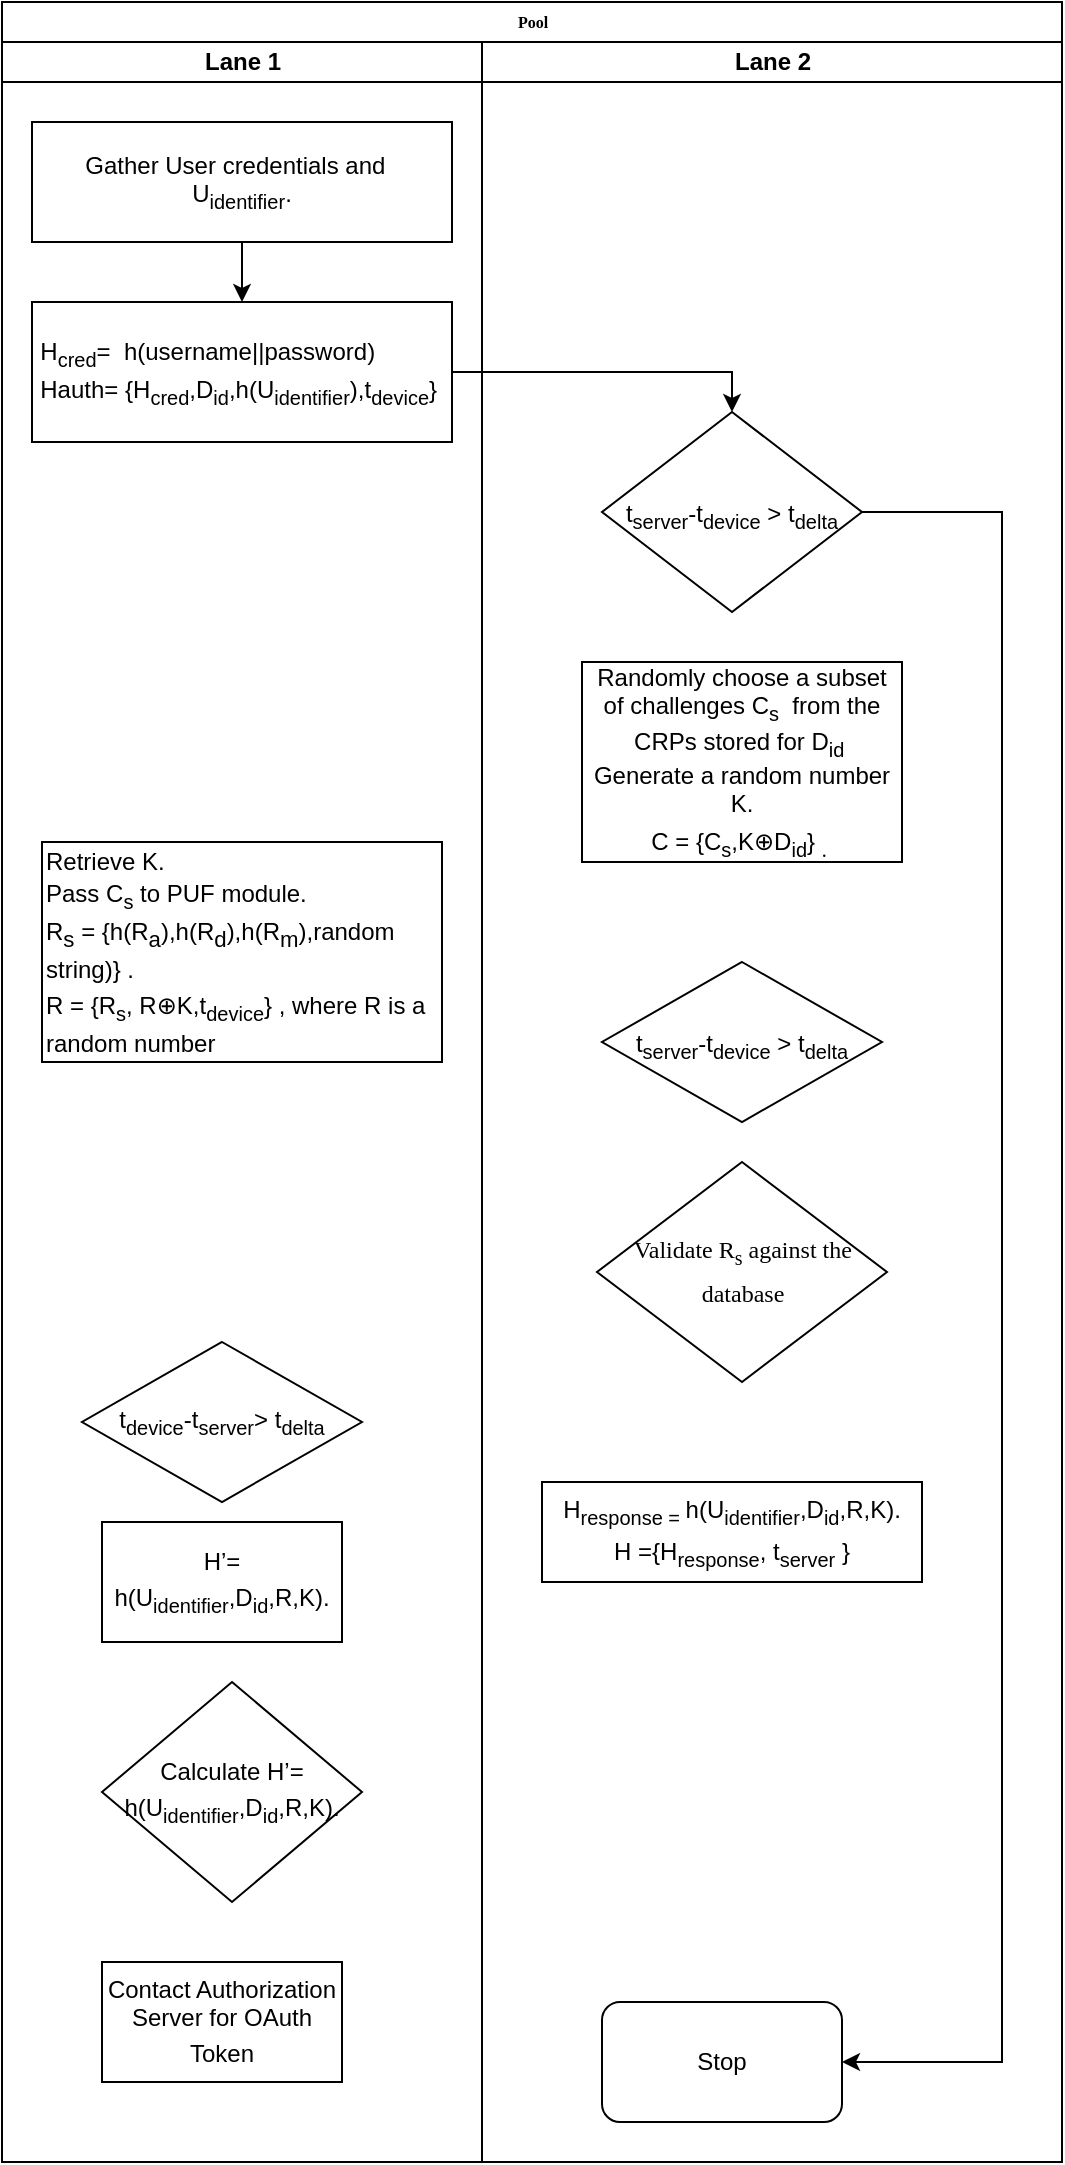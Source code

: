 <mxfile version="14.3.0" type="github">
  <diagram name="Page-1" id="74e2e168-ea6b-b213-b513-2b3c1d86103e">
    <mxGraphModel dx="1186" dy="747" grid="1" gridSize="10" guides="1" tooltips="1" connect="1" arrows="1" fold="1" page="1" pageScale="1" pageWidth="1100" pageHeight="850" background="#ffffff" math="0" shadow="0">
      <root>
        <mxCell id="0" />
        <mxCell id="1" parent="0" />
        <mxCell id="77e6c97f196da883-1" value="Pool" style="swimlane;html=1;childLayout=stackLayout;startSize=20;rounded=0;shadow=0;labelBackgroundColor=none;strokeWidth=1;fontFamily=Verdana;fontSize=8;align=center;" parent="1" vertex="1">
          <mxGeometry x="400" y="40" width="530" height="1080" as="geometry" />
        </mxCell>
        <mxCell id="77e6c97f196da883-26" style="edgeStyle=orthogonalEdgeStyle;rounded=1;html=1;labelBackgroundColor=none;startArrow=none;startFill=0;startSize=5;endArrow=classicThin;endFill=1;endSize=5;jettySize=auto;orthogonalLoop=1;strokeWidth=1;fontFamily=Verdana;fontSize=8" parent="77e6c97f196da883-1" target="77e6c97f196da883-11" edge="1">
          <mxGeometry relative="1" as="geometry">
            <mxPoint x="120" y="115" as="sourcePoint" />
          </mxGeometry>
        </mxCell>
        <mxCell id="77e6c97f196da883-27" style="edgeStyle=orthogonalEdgeStyle;rounded=1;html=1;labelBackgroundColor=none;startArrow=none;startFill=0;startSize=5;endArrow=classicThin;endFill=1;endSize=5;jettySize=auto;orthogonalLoop=1;strokeWidth=1;fontFamily=Verdana;fontSize=8" parent="77e6c97f196da883-1" source="77e6c97f196da883-11" edge="1">
          <mxGeometry relative="1" as="geometry">
            <Array as="points">
              <mxPoint x="240" y="155" />
              <mxPoint x="70" y="155" />
            </Array>
            <mxPoint x="70" y="175" as="targetPoint" />
          </mxGeometry>
        </mxCell>
        <mxCell id="77e6c97f196da883-33" style="edgeStyle=orthogonalEdgeStyle;rounded=1;html=1;labelBackgroundColor=none;startArrow=none;startFill=0;startSize=5;endArrow=classicThin;endFill=1;endSize=5;jettySize=auto;orthogonalLoop=1;strokeWidth=1;fontFamily=Verdana;fontSize=8" parent="77e6c97f196da883-1" target="77e6c97f196da883-15" edge="1">
          <mxGeometry relative="1" as="geometry">
            <mxPoint x="335" y="20" as="sourcePoint" />
          </mxGeometry>
        </mxCell>
        <mxCell id="77e6c97f196da883-39" style="edgeStyle=orthogonalEdgeStyle;rounded=1;html=1;labelBackgroundColor=none;startArrow=none;startFill=0;startSize=5;endArrow=classicThin;endFill=1;endSize=5;jettySize=auto;orthogonalLoop=1;strokeWidth=1;fontFamily=Verdana;fontSize=8" parent="77e6c97f196da883-1" target="77e6c97f196da883-23" edge="1">
          <mxGeometry relative="1" as="geometry">
            <mxPoint x="365" y="20" as="sourcePoint" />
          </mxGeometry>
        </mxCell>
        <mxCell id="77e6c97f196da883-40" style="edgeStyle=orthogonalEdgeStyle;rounded=1;html=1;labelBackgroundColor=none;startArrow=none;startFill=0;startSize=5;endArrow=classicThin;endFill=1;endSize=5;jettySize=auto;orthogonalLoop=1;strokeWidth=1;fontFamily=Verdana;fontSize=8" parent="77e6c97f196da883-1" target="77e6c97f196da883-24" edge="1">
          <mxGeometry relative="1" as="geometry">
            <mxPoint x="395" y="20" as="sourcePoint" />
          </mxGeometry>
        </mxCell>
        <mxCell id="107ba76e4e335f99-1" style="edgeStyle=orthogonalEdgeStyle;rounded=1;html=1;labelBackgroundColor=none;startArrow=none;startFill=0;startSize=5;endArrow=classicThin;endFill=1;endSize=5;jettySize=auto;orthogonalLoop=1;strokeWidth=1;fontFamily=Verdana;fontSize=8" parent="77e6c97f196da883-1" target="77e6c97f196da883-18" edge="1">
          <mxGeometry relative="1" as="geometry">
            <mxPoint x="365" y="20" as="sourcePoint" />
          </mxGeometry>
        </mxCell>
        <mxCell id="107ba76e4e335f99-2" style="edgeStyle=orthogonalEdgeStyle;rounded=1;html=1;labelBackgroundColor=none;startArrow=none;startFill=0;startSize=5;endArrow=classicThin;endFill=1;endSize=5;jettySize=auto;orthogonalLoop=1;strokeWidth=1;fontFamily=Verdana;fontSize=8" parent="77e6c97f196da883-1" source="77e6c97f196da883-22" edge="1">
          <mxGeometry relative="1" as="geometry">
            <Array as="points">
              <mxPoint x="660" y="610" />
              <mxPoint x="660" y="550" />
              <mxPoint x="400" y="550" />
            </Array>
            <mxPoint x="350" y="385" as="targetPoint" />
          </mxGeometry>
        </mxCell>
        <mxCell id="107ba76e4e335f99-3" style="edgeStyle=orthogonalEdgeStyle;rounded=1;html=1;labelBackgroundColor=none;startArrow=none;startFill=0;startSize=5;endArrow=classicThin;endFill=1;endSize=5;jettySize=auto;orthogonalLoop=1;strokeColor=#000000;strokeWidth=1;fontFamily=Verdana;fontSize=8;fontColor=#000000;" parent="77e6c97f196da883-1" source="77e6c97f196da883-22" edge="1">
          <mxGeometry relative="1" as="geometry">
            <mxPoint x="365" y="750" as="targetPoint" />
          </mxGeometry>
        </mxCell>
        <mxCell id="107ba76e4e335f99-6" style="edgeStyle=orthogonalEdgeStyle;rounded=1;html=1;labelBackgroundColor=none;startArrow=none;startFill=0;startSize=5;endArrow=classicThin;endFill=1;endSize=5;jettySize=auto;orthogonalLoop=1;strokeWidth=1;fontFamily=Verdana;fontSize=8" parent="77e6c97f196da883-1" target="77e6c97f196da883-19" edge="1">
          <mxGeometry relative="1" as="geometry">
            <mxPoint x="335" y="20" as="sourcePoint" />
          </mxGeometry>
        </mxCell>
        <mxCell id="77e6c97f196da883-2" value="Lane 1" style="swimlane;html=1;startSize=20;" parent="77e6c97f196da883-1" vertex="1">
          <mxGeometry y="20" width="240" height="1060" as="geometry" />
        </mxCell>
        <mxCell id="88_dYQukVziaNtQ58kp0-21" style="edgeStyle=orthogonalEdgeStyle;rounded=0;orthogonalLoop=1;jettySize=auto;html=1;entryX=0.5;entryY=0;entryDx=0;entryDy=0;" edge="1" parent="77e6c97f196da883-2" source="88_dYQukVziaNtQ58kp0-1" target="88_dYQukVziaNtQ58kp0-2">
          <mxGeometry relative="1" as="geometry" />
        </mxCell>
        <mxCell id="88_dYQukVziaNtQ58kp0-1" value="&lt;div&gt;&lt;span style=&quot;font-size: 9pt&quot;&gt;Gather User credentials and&amp;nbsp;&amp;nbsp; U&lt;/span&gt;&lt;sub&gt;identifier&lt;/sub&gt;&lt;span style=&quot;font-size: 9pt&quot;&gt;.&lt;/span&gt;&lt;/div&gt;&lt;span style=&quot;font-size: medium&quot;&gt;&lt;/span&gt;" style="rounded=0;whiteSpace=wrap;html=1;" vertex="1" parent="77e6c97f196da883-2">
          <mxGeometry x="15" y="40" width="210" height="60" as="geometry" />
        </mxCell>
        <mxCell id="88_dYQukVziaNtQ58kp0-2" value="&lt;p class=&quot;MsoNormal&quot; align=&quot;left&quot; style=&quot;margin: 6pt 0cm ; text-align: left ; text-indent: 0cm ; font-size: 10pt&quot;&gt;&lt;span style=&quot;font-size: 9pt&quot;&gt;H&lt;sub&gt;cred&lt;/sub&gt;=&amp;nbsp; h(username||password)&lt;br&gt;Hauth= {H&lt;sub&gt;cred&lt;/sub&gt;,D&lt;sub&gt;id&lt;/sub&gt;,h(U&lt;sub&gt;identifier&lt;/sub&gt;),t&lt;sub&gt;device&lt;/sub&gt;}&amp;nbsp;&lt;/span&gt;&lt;/p&gt;" style="rounded=0;whiteSpace=wrap;html=1;" vertex="1" parent="77e6c97f196da883-2">
          <mxGeometry x="15" y="130" width="210" height="70" as="geometry" />
        </mxCell>
        <mxCell id="88_dYQukVziaNtQ58kp0-5" value="&lt;p class=&quot;MsoNormal&quot; style=&quot;margin: 0cm ; text-indent: 0cm ; font-size: 10pt&quot;&gt;&lt;span style=&quot;font-size: 9pt&quot;&gt;Retrieve K.&lt;br&gt;Pass C&lt;sub&gt;s&lt;/sub&gt; to PUF module.&lt;/span&gt;&lt;/p&gt;&lt;p class=&quot;MsoNormal&quot; style=&quot;margin: 0cm ; text-indent: 0cm ; font-size: 10pt&quot;&gt;&lt;span style=&quot;font-size: 9pt ; text-indent: 0cm&quot;&gt;R&lt;/span&gt;&lt;sub style=&quot;text-indent: 0cm&quot;&gt;s&lt;/sub&gt;&lt;span style=&quot;font-size: 9pt ; text-indent: 0cm&quot;&gt; = {h(R&lt;/span&gt;&lt;sub style=&quot;text-indent: 0cm&quot;&gt;a&lt;/sub&gt;&lt;span style=&quot;font-size: 9pt ; text-indent: 0cm&quot;&gt;),h(R&lt;/span&gt;&lt;sub style=&quot;text-indent: 0cm&quot;&gt;d&lt;/sub&gt;&lt;span style=&quot;font-size: 9pt ; text-indent: 0cm&quot;&gt;),h(R&lt;/span&gt;&lt;sub style=&quot;text-indent: 0cm&quot;&gt;m&lt;/sub&gt;&lt;span style=&quot;font-size: 9pt ; text-indent: 0cm&quot;&gt;),random string)} .&lt;/span&gt;&lt;sub style=&quot;text-indent: 0cm&quot;&gt;&amp;nbsp; &amp;nbsp; &amp;nbsp;&amp;nbsp;&lt;/sub&gt;&lt;br&gt;&lt;/p&gt;&lt;p class=&quot;MsoNormal&quot; style=&quot;margin: 0cm ; text-indent: 0cm ; font-size: 10pt&quot;&gt;&lt;span style=&quot;font-size: 9pt&quot;&gt;R = {R&lt;sub&gt;s&lt;/sub&gt;, R&lt;/span&gt;&lt;span style=&quot;font-size: 9pt&quot;&gt;⊕&lt;/span&gt;&lt;span style=&quot;font-size: 9pt&quot;&gt;K,t&lt;sub&gt;device&lt;/sub&gt;} , where R is a random number&lt;/span&gt;&lt;/p&gt;" style="rounded=0;whiteSpace=wrap;html=1;align=left;" vertex="1" parent="77e6c97f196da883-2">
          <mxGeometry x="20" y="400" width="200" height="110" as="geometry" />
        </mxCell>
        <mxCell id="88_dYQukVziaNtQ58kp0-9" value="&lt;span style=&quot;font-size: 9pt&quot;&gt;Calculate H’= h(U&lt;sub&gt;identifier&lt;/sub&gt;,D&lt;sub&gt;id&lt;/sub&gt;,R,K).&lt;/span&gt;&lt;span style=&quot;font-size: medium&quot;&gt;&lt;/span&gt;" style="rhombus;whiteSpace=wrap;html=1;" vertex="1" parent="77e6c97f196da883-2">
          <mxGeometry x="50" y="820" width="130" height="110" as="geometry" />
        </mxCell>
        <mxCell id="88_dYQukVziaNtQ58kp0-12" value="&lt;span style=&quot;font-size: 9pt&quot;&gt;Contact Authorization Server for OAuth Token&lt;/span&gt;&lt;span style=&quot;font-size: medium&quot;&gt;&lt;/span&gt;" style="rounded=0;whiteSpace=wrap;html=1;" vertex="1" parent="77e6c97f196da883-2">
          <mxGeometry x="50" y="960" width="120" height="60" as="geometry" />
        </mxCell>
        <mxCell id="88_dYQukVziaNtQ58kp0-18" value="&lt;span style=&quot;font-size: 9pt&quot;&gt;H’= h(U&lt;sub&gt;identifier&lt;/sub&gt;,D&lt;sub&gt;id&lt;/sub&gt;,R,K).&lt;/span&gt;&lt;span style=&quot;font-size: medium&quot;&gt;&lt;/span&gt;" style="rounded=0;whiteSpace=wrap;html=1;" vertex="1" parent="77e6c97f196da883-2">
          <mxGeometry x="50" y="740" width="120" height="60" as="geometry" />
        </mxCell>
        <mxCell id="88_dYQukVziaNtQ58kp0-19" value="t&lt;sub&gt;device&lt;/sub&gt;-t&lt;sub&gt;server&lt;/sub&gt;&amp;gt;&amp;nbsp;t&lt;sub&gt;delta&lt;/sub&gt;" style="rhombus;whiteSpace=wrap;html=1;" vertex="1" parent="77e6c97f196da883-2">
          <mxGeometry x="40" y="650" width="140" height="80" as="geometry" />
        </mxCell>
        <mxCell id="77e6c97f196da883-3" value="Lane 2" style="swimlane;html=1;startSize=20;" parent="77e6c97f196da883-1" vertex="1">
          <mxGeometry x="240" y="20" width="290" height="1060" as="geometry" />
        </mxCell>
        <mxCell id="88_dYQukVziaNtQ58kp0-23" style="edgeStyle=orthogonalEdgeStyle;rounded=0;orthogonalLoop=1;jettySize=auto;html=1;entryX=1;entryY=0.5;entryDx=0;entryDy=0;" edge="1" parent="77e6c97f196da883-3" source="88_dYQukVziaNtQ58kp0-3" target="88_dYQukVziaNtQ58kp0-13">
          <mxGeometry relative="1" as="geometry">
            <Array as="points">
              <mxPoint x="260" y="235" />
              <mxPoint x="260" y="1010" />
            </Array>
          </mxGeometry>
        </mxCell>
        <mxCell id="88_dYQukVziaNtQ58kp0-3" value="&lt;span style=&quot;font-size: 9pt&quot;&gt;t&lt;sub&gt;server&lt;/sub&gt;-t&lt;sub&gt;device&lt;/sub&gt; &amp;gt; t&lt;sub&gt;delta&lt;/sub&gt;&lt;/span&gt;&lt;span style=&quot;font-size: medium&quot;&gt;&lt;/span&gt;" style="rhombus;whiteSpace=wrap;html=1;" vertex="1" parent="77e6c97f196da883-3">
          <mxGeometry x="60" y="185" width="130" height="100" as="geometry" />
        </mxCell>
        <mxCell id="88_dYQukVziaNtQ58kp0-4" value="&lt;span style=&quot;font-size: 9pt&quot;&gt;Randomly choose a subset of challenges C&lt;sub&gt;s&lt;/sub&gt;&amp;nbsp; from the CRPs stored for D&lt;sub&gt;id&amp;nbsp;&lt;/sub&gt;&lt;br&gt;Generate a random number K.&lt;br&gt;C = {C&lt;sub&gt;s&lt;/sub&gt;,K&lt;/span&gt;&lt;span style=&quot;font-size: 9pt&quot;&gt;⊕&lt;/span&gt;&lt;span style=&quot;font-size: 9pt&quot;&gt;D&lt;sub&gt;id&lt;/sub&gt;} &lt;sub style=&quot;font-family: &amp;#34;times&amp;#34;&quot;&gt;.&lt;/sub&gt;&lt;font face=&quot;times&quot;&gt;&amp;nbsp;&lt;/font&gt;&lt;/span&gt;&lt;span style=&quot;font-size: medium&quot;&gt;&lt;/span&gt;" style="rounded=0;whiteSpace=wrap;html=1;" vertex="1" parent="77e6c97f196da883-3">
          <mxGeometry x="50" y="310" width="160" height="100" as="geometry" />
        </mxCell>
        <mxCell id="88_dYQukVziaNtQ58kp0-6" value="&lt;span style=&quot;font-size: 9pt&quot;&gt;t&lt;sub&gt;server&lt;/sub&gt;-t&lt;sub&gt;device&lt;/sub&gt; &amp;gt; t&lt;sub&gt;delta&lt;/sub&gt;&lt;/span&gt;&lt;span style=&quot;font-size: medium&quot;&gt;&lt;/span&gt;" style="rhombus;whiteSpace=wrap;html=1;" vertex="1" parent="77e6c97f196da883-3">
          <mxGeometry x="60" y="460" width="140" height="80" as="geometry" />
        </mxCell>
        <mxCell id="88_dYQukVziaNtQ58kp0-7" value="&lt;span style=&quot;font-size: 9pt ; font-family: &amp;#34;times&amp;#34;&quot;&gt;Validate R&lt;sub&gt;s&lt;/sub&gt; against the database&lt;/span&gt;&lt;span style=&quot;font-size: medium&quot;&gt;&lt;/span&gt;" style="rhombus;whiteSpace=wrap;html=1;" vertex="1" parent="77e6c97f196da883-3">
          <mxGeometry x="57.5" y="560" width="145" height="110" as="geometry" />
        </mxCell>
        <mxCell id="88_dYQukVziaNtQ58kp0-8" value="&lt;p class=&quot;MsoNormal&quot; align=&quot;left&quot; style=&quot;margin: 0cm ; text-align: left ; text-indent: 0cm ; font-size: 10pt&quot;&gt;&lt;span style=&quot;font-size: 9pt&quot;&gt;H&lt;sub&gt;response = &lt;/sub&gt;h(U&lt;sub&gt;identifier&lt;/sub&gt;,D&lt;sub&gt;id&lt;/sub&gt;,R,K).&lt;/span&gt;&lt;/p&gt;&lt;span style=&quot;font-size: 9pt&quot;&gt;H ={H&lt;sub&gt;response&lt;/sub&gt;, t&lt;sub&gt;server&lt;/sub&gt; }&lt;/span&gt;&lt;span style=&quot;font-size: medium&quot;&gt;&lt;/span&gt;" style="rounded=0;whiteSpace=wrap;html=1;" vertex="1" parent="77e6c97f196da883-3">
          <mxGeometry x="30" y="720" width="190" height="50" as="geometry" />
        </mxCell>
        <mxCell id="88_dYQukVziaNtQ58kp0-13" value="Stop" style="rounded=1;whiteSpace=wrap;html=1;" vertex="1" parent="77e6c97f196da883-3">
          <mxGeometry x="60" y="980" width="120" height="60" as="geometry" />
        </mxCell>
        <mxCell id="88_dYQukVziaNtQ58kp0-22" style="edgeStyle=orthogonalEdgeStyle;rounded=0;orthogonalLoop=1;jettySize=auto;html=1;exitX=1;exitY=0.5;exitDx=0;exitDy=0;entryX=0.5;entryY=0;entryDx=0;entryDy=0;" edge="1" parent="77e6c97f196da883-1" source="88_dYQukVziaNtQ58kp0-2" target="88_dYQukVziaNtQ58kp0-3">
          <mxGeometry relative="1" as="geometry" />
        </mxCell>
      </root>
    </mxGraphModel>
  </diagram>
</mxfile>
